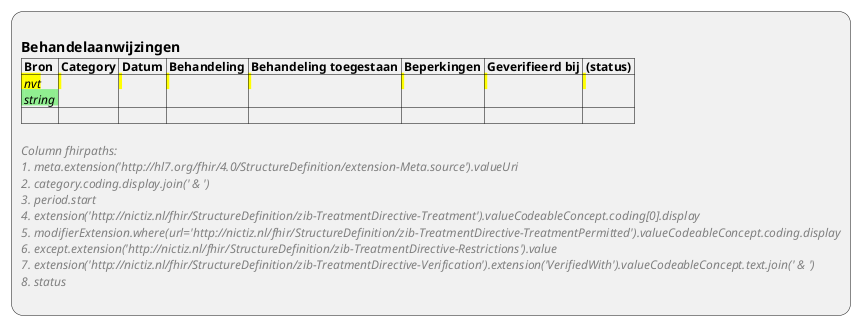 @startuml ViewDefinition-Behandelaanwijzingen
:
== Behandelaanwijzingen
|= Bron |= Category |= Datum |= Behandeling |= Behandeling toegestaan |= Beperkingen |= Geverifieerd bij |= (status) |
|<back:yellow> //nvt//\n<back:lightgreen> //string// |<back:yellow> \n |<back:yellow> \n |<back:yellow> \n |<back:yellow> \n |<back:yellow> \n |<back:yellow> \n |<back:yellow> \n |
| |

<color:gray>//Column fhirpaths://
<color:gray>//1. meta.extension('http:~//hl7.org/fhir/4.0/StructureDefinition/extension-Meta.source').valueUri//
<color:gray>//2. category.coding.display.join(' & ')//
<color:gray>//3. period.start//
<color:gray>//4. extension('http:~//nictiz.nl/fhir/StructureDefinition/zib-TreatmentDirective-Treatment').valueCodeableConcept.coding[0].display//
<color:gray>//5. modifierExtension.where(url='http:~//nictiz.nl/fhir/StructureDefinition/zib-TreatmentDirective-TreatmentPermitted').valueCodeableConcept.coding.display//
<color:gray>//6. except.extension('http:~//nictiz.nl/fhir/StructureDefinition/zib-TreatmentDirective-Restrictions').value//
<color:gray>//7. extension('http:~//nictiz.nl/fhir/StructureDefinition/zib-TreatmentDirective-Verification').extension('VerifiedWith').valueCodeableConcept.text.join(' & ')//
<color:gray>//8. status//
;
@enduml